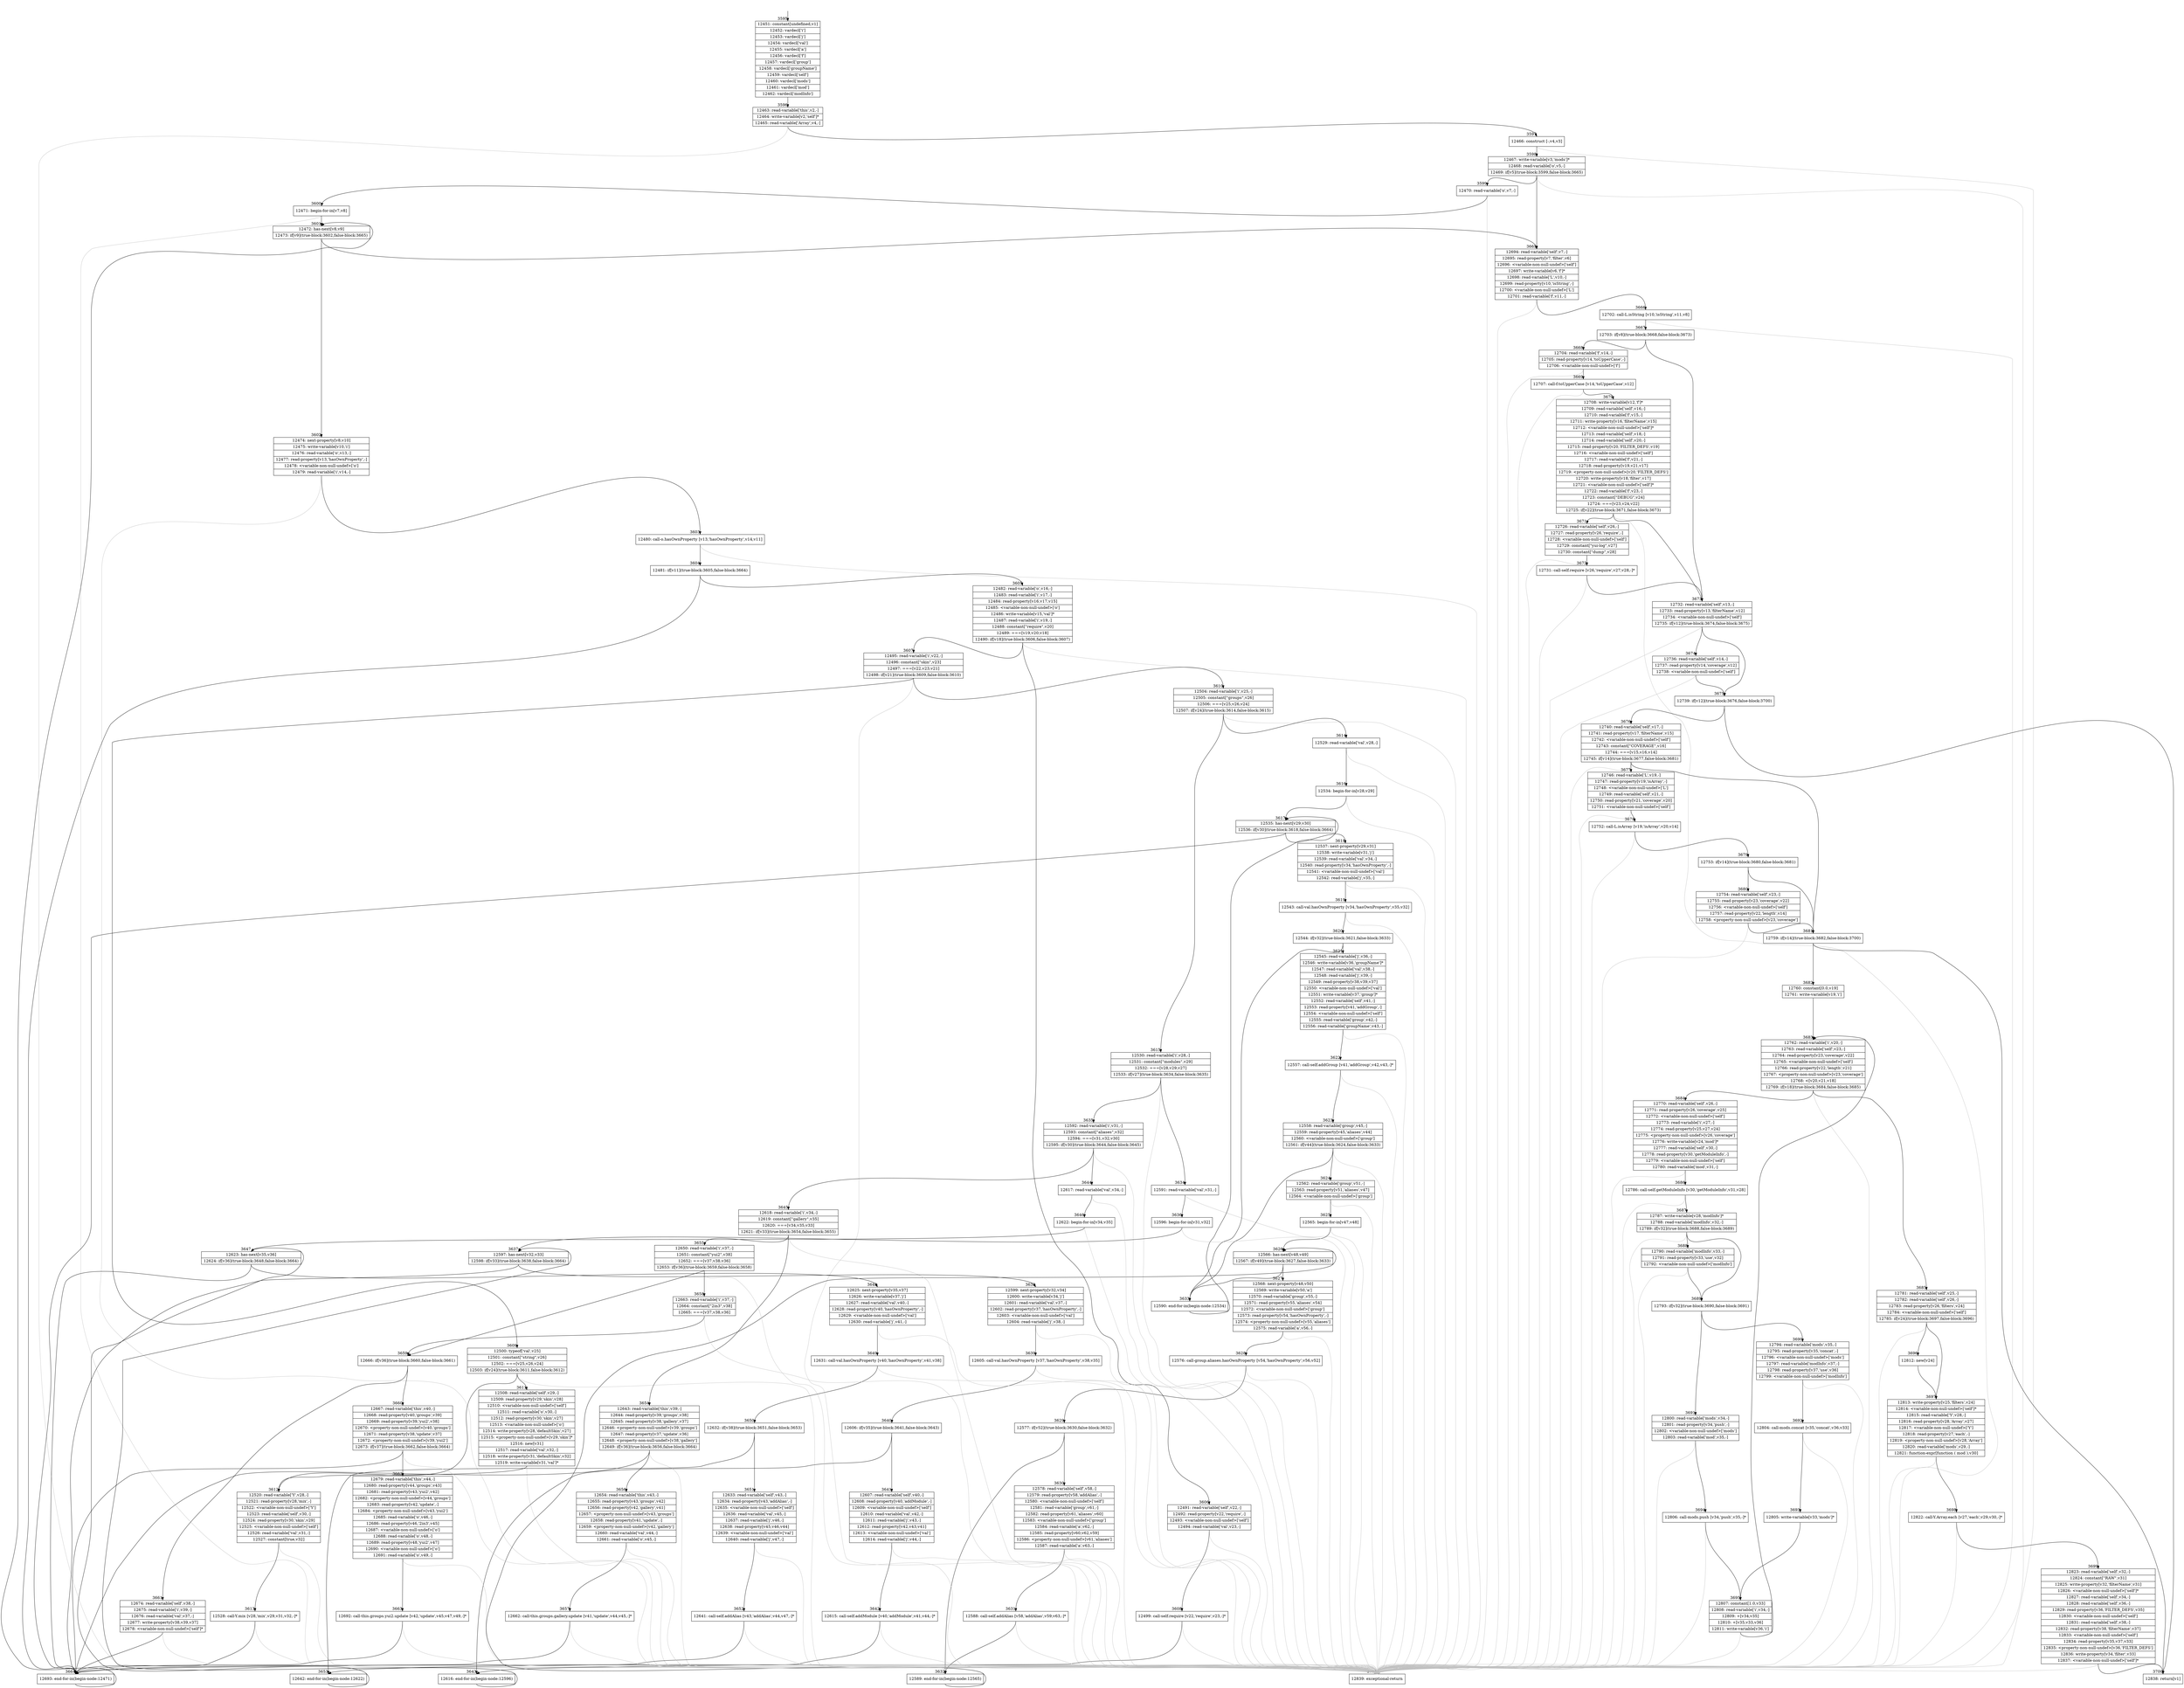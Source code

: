 digraph {
rankdir="TD"
BB_entry187[shape=none,label=""];
BB_entry187 -> BB3595 [tailport=s, headport=n, headlabel="    3595"]
BB3595 [shape=record label="{12451: constant[undefined,v1]|12452: vardecl['i']|12453: vardecl['j']|12454: vardecl['val']|12455: vardecl['a']|12456: vardecl['f']|12457: vardecl['group']|12458: vardecl['groupName']|12459: vardecl['self']|12460: vardecl['mods']|12461: vardecl['mod']|12462: vardecl['modInfo']}" ] 
BB3595 -> BB3596 [tailport=s, headport=n, headlabel="      3596"]
BB3596 [shape=record label="{12463: read-variable['this',v2,-]|12464: write-variable[v2,'self']*|12465: read-variable['Array',v4,-]}" ] 
BB3596 -> BB3597 [tailport=s, headport=n, headlabel="      3597"]
BB3596 -> BB3701 [tailport=s, headport=n, color=gray, headlabel="      3701"]
BB3597 [shape=record label="{12466: construct [-,v4,v3]}" ] 
BB3597 -> BB3598 [tailport=s, headport=n, headlabel="      3598"]
BB3597 -> BB3701 [tailport=s, headport=n, color=gray]
BB3598 [shape=record label="{12467: write-variable[v3,'mods']*|12468: read-variable['o',v5,-]|12469: if[v5](true-block:3599,false-block:3665)}" ] 
BB3598 -> BB3599 [tailport=s, headport=n, headlabel="      3599"]
BB3598 -> BB3665 [tailport=s, headport=n, headlabel="      3665"]
BB3598 -> BB3701 [tailport=s, headport=n, color=gray]
BB3599 [shape=record label="{12470: read-variable['o',v7,-]}" ] 
BB3599 -> BB3600 [tailport=s, headport=n, headlabel="      3600"]
BB3599 -> BB3701 [tailport=s, headport=n, color=gray]
BB3600 [shape=record label="{12471: begin-for-in[v7,v8]}" ] 
BB3600 -> BB3601 [tailport=s, headport=n, headlabel="      3601"]
BB3600 -> BB3701 [tailport=s, headport=n, color=gray]
BB3601 [shape=record label="{12472: has-next[v8,v9]|12473: if[v9](true-block:3602,false-block:3665)}" ] 
BB3601 -> BB3602 [tailport=s, headport=n, headlabel="      3602"]
BB3601 -> BB3665 [tailport=s, headport=n]
BB3602 [shape=record label="{12474: next-property[v8,v10]|12475: write-variable[v10,'i']|12476: read-variable['o',v13,-]|12477: read-property[v13,'hasOwnProperty',-]|12478: \<variable-non-null-undef\>['o']|12479: read-variable['i',v14,-]}" ] 
BB3602 -> BB3603 [tailport=s, headport=n, headlabel="      3603"]
BB3602 -> BB3701 [tailport=s, headport=n, color=gray]
BB3603 [shape=record label="{12480: call-o.hasOwnProperty [v13,'hasOwnProperty',v14,v11]}" ] 
BB3603 -> BB3604 [tailport=s, headport=n, headlabel="      3604"]
BB3603 -> BB3701 [tailport=s, headport=n, color=gray]
BB3604 [shape=record label="{12481: if[v11](true-block:3605,false-block:3664)}" ] 
BB3604 -> BB3605 [tailport=s, headport=n, headlabel="      3605"]
BB3604 -> BB3664 [tailport=s, headport=n, headlabel="      3664"]
BB3605 [shape=record label="{12482: read-variable['o',v16,-]|12483: read-variable['i',v17,-]|12484: read-property[v16,v17,v15]|12485: \<variable-non-null-undef\>['o']|12486: write-variable[v15,'val']*|12487: read-variable['i',v19,-]|12488: constant[\"require\",v20]|12489: ===[v19,v20,v18]|12490: if[v18](true-block:3606,false-block:3607)}" ] 
BB3605 -> BB3606 [tailport=s, headport=n, headlabel="      3606"]
BB3605 -> BB3607 [tailport=s, headport=n, headlabel="      3607"]
BB3605 -> BB3701 [tailport=s, headport=n, color=gray]
BB3606 [shape=record label="{12491: read-variable['self',v22,-]|12492: read-property[v22,'require',-]|12493: \<variable-non-null-undef\>['self']|12494: read-variable['val',v23,-]}" ] 
BB3606 -> BB3608 [tailport=s, headport=n, headlabel="      3608"]
BB3606 -> BB3701 [tailport=s, headport=n, color=gray]
BB3607 [shape=record label="{12495: read-variable['i',v22,-]|12496: constant[\"skin\",v23]|12497: ===[v22,v23,v21]|12498: if[v21](true-block:3609,false-block:3610)}" ] 
BB3607 -> BB3609 [tailport=s, headport=n, headlabel="      3609"]
BB3607 -> BB3610 [tailport=s, headport=n, headlabel="      3610"]
BB3607 -> BB3701 [tailport=s, headport=n, color=gray]
BB3608 [shape=record label="{12499: call-self.require [v22,'require',v23,-]*}" ] 
BB3608 -> BB3664 [tailport=s, headport=n]
BB3608 -> BB3701 [tailport=s, headport=n, color=gray]
BB3609 [shape=record label="{12500: typeof['val',v25]|12501: constant[\"string\",v26]|12502: ===[v25,v26,v24]|12503: if[v24](true-block:3611,false-block:3612)}" ] 
BB3609 -> BB3611 [tailport=s, headport=n, headlabel="      3611"]
BB3609 -> BB3612 [tailport=s, headport=n, headlabel="      3612"]
BB3609 -> BB3701 [tailport=s, headport=n, color=gray]
BB3610 [shape=record label="{12504: read-variable['i',v25,-]|12505: constant[\"groups\",v26]|12506: ===[v25,v26,v24]|12507: if[v24](true-block:3614,false-block:3615)}" ] 
BB3610 -> BB3614 [tailport=s, headport=n, headlabel="      3614"]
BB3610 -> BB3615 [tailport=s, headport=n, headlabel="      3615"]
BB3610 -> BB3701 [tailport=s, headport=n, color=gray]
BB3611 [shape=record label="{12508: read-variable['self',v29,-]|12509: read-property[v29,'skin',v28]|12510: \<variable-non-null-undef\>['self']|12511: read-variable['o',v30,-]|12512: read-property[v30,'skin',v27]|12513: \<variable-non-null-undef\>['o']|12514: write-property[v28,'defaultSkin',v27]|12515: \<property-non-null-undef\>[v29,'skin']*|12516: new[v31]|12517: read-variable['val',v32,-]|12518: write-property[v31,'defaultSkin',v32]|12519: write-variable[v31,'val']*}" ] 
BB3611 -> BB3612 [tailport=s, headport=n]
BB3611 -> BB3701 [tailport=s, headport=n, color=gray]
BB3612 [shape=record label="{12520: read-variable['Y',v28,-]|12521: read-property[v28,'mix',-]|12522: \<variable-non-null-undef\>['Y']|12523: read-variable['self',v30,-]|12524: read-property[v30,'skin',v29]|12525: \<variable-non-null-undef\>['self']|12526: read-variable['val',v31,-]|12527: constant[true,v32]}" ] 
BB3612 -> BB3613 [tailport=s, headport=n, headlabel="      3613"]
BB3612 -> BB3701 [tailport=s, headport=n, color=gray]
BB3613 [shape=record label="{12528: call-Y.mix [v28,'mix',v29,v31,v32,-]*}" ] 
BB3613 -> BB3664 [tailport=s, headport=n]
BB3613 -> BB3701 [tailport=s, headport=n, color=gray]
BB3614 [shape=record label="{12529: read-variable['val',v28,-]}" ] 
BB3614 -> BB3616 [tailport=s, headport=n, headlabel="      3616"]
BB3614 -> BB3701 [tailport=s, headport=n, color=gray]
BB3615 [shape=record label="{12530: read-variable['i',v28,-]|12531: constant[\"modules\",v29]|12532: ===[v28,v29,v27]|12533: if[v27](true-block:3634,false-block:3635)}" ] 
BB3615 -> BB3634 [tailport=s, headport=n, headlabel="      3634"]
BB3615 -> BB3635 [tailport=s, headport=n, headlabel="      3635"]
BB3615 -> BB3701 [tailport=s, headport=n, color=gray]
BB3616 [shape=record label="{12534: begin-for-in[v28,v29]}" ] 
BB3616 -> BB3617 [tailport=s, headport=n, headlabel="      3617"]
BB3616 -> BB3701 [tailport=s, headport=n, color=gray]
BB3617 [shape=record label="{12535: has-next[v29,v30]|12536: if[v30](true-block:3618,false-block:3664)}" ] 
BB3617 -> BB3618 [tailport=s, headport=n, headlabel="      3618"]
BB3617 -> BB3664 [tailport=s, headport=n]
BB3618 [shape=record label="{12537: next-property[v29,v31]|12538: write-variable[v31,'j']|12539: read-variable['val',v34,-]|12540: read-property[v34,'hasOwnProperty',-]|12541: \<variable-non-null-undef\>['val']|12542: read-variable['j',v35,-]}" ] 
BB3618 -> BB3619 [tailport=s, headport=n, headlabel="      3619"]
BB3618 -> BB3701 [tailport=s, headport=n, color=gray]
BB3619 [shape=record label="{12543: call-val.hasOwnProperty [v34,'hasOwnProperty',v35,v32]}" ] 
BB3619 -> BB3620 [tailport=s, headport=n, headlabel="      3620"]
BB3619 -> BB3701 [tailport=s, headport=n, color=gray]
BB3620 [shape=record label="{12544: if[v32](true-block:3621,false-block:3633)}" ] 
BB3620 -> BB3621 [tailport=s, headport=n, headlabel="      3621"]
BB3620 -> BB3633 [tailport=s, headport=n, headlabel="      3633"]
BB3621 [shape=record label="{12545: read-variable['j',v36,-]|12546: write-variable[v36,'groupName']*|12547: read-variable['val',v38,-]|12548: read-variable['j',v39,-]|12549: read-property[v38,v39,v37]|12550: \<variable-non-null-undef\>['val']|12551: write-variable[v37,'group']*|12552: read-variable['self',v41,-]|12553: read-property[v41,'addGroup',-]|12554: \<variable-non-null-undef\>['self']|12555: read-variable['group',v42,-]|12556: read-variable['groupName',v43,-]}" ] 
BB3621 -> BB3622 [tailport=s, headport=n, headlabel="      3622"]
BB3621 -> BB3701 [tailport=s, headport=n, color=gray]
BB3622 [shape=record label="{12557: call-self.addGroup [v41,'addGroup',v42,v43,-]*}" ] 
BB3622 -> BB3623 [tailport=s, headport=n, headlabel="      3623"]
BB3622 -> BB3701 [tailport=s, headport=n, color=gray]
BB3623 [shape=record label="{12558: read-variable['group',v45,-]|12559: read-property[v45,'aliases',v44]|12560: \<variable-non-null-undef\>['group']|12561: if[v44](true-block:3624,false-block:3633)}" ] 
BB3623 -> BB3624 [tailport=s, headport=n, headlabel="      3624"]
BB3623 -> BB3633 [tailport=s, headport=n]
BB3623 -> BB3701 [tailport=s, headport=n, color=gray]
BB3624 [shape=record label="{12562: read-variable['group',v51,-]|12563: read-property[v51,'aliases',v47]|12564: \<variable-non-null-undef\>['group']}" ] 
BB3624 -> BB3625 [tailport=s, headport=n, headlabel="      3625"]
BB3624 -> BB3701 [tailport=s, headport=n, color=gray]
BB3625 [shape=record label="{12565: begin-for-in[v47,v48]}" ] 
BB3625 -> BB3626 [tailport=s, headport=n, headlabel="      3626"]
BB3625 -> BB3701 [tailport=s, headport=n, color=gray]
BB3626 [shape=record label="{12566: has-next[v48,v49]|12567: if[v49](true-block:3627,false-block:3633)}" ] 
BB3626 -> BB3627 [tailport=s, headport=n, headlabel="      3627"]
BB3626 -> BB3633 [tailport=s, headport=n]
BB3627 [shape=record label="{12568: next-property[v48,v50]|12569: write-variable[v50,'a']|12570: read-variable['group',v55,-]|12571: read-property[v55,'aliases',v54]|12572: \<variable-non-null-undef\>['group']|12573: read-property[v54,'hasOwnProperty',-]|12574: \<property-non-null-undef\>[v55,'aliases']|12575: read-variable['a',v56,-]}" ] 
BB3627 -> BB3628 [tailport=s, headport=n, headlabel="      3628"]
BB3627 -> BB3701 [tailport=s, headport=n, color=gray]
BB3628 [shape=record label="{12576: call-group.aliases.hasOwnProperty [v54,'hasOwnProperty',v56,v52]}" ] 
BB3628 -> BB3629 [tailport=s, headport=n, headlabel="      3629"]
BB3628 -> BB3701 [tailport=s, headport=n, color=gray]
BB3629 [shape=record label="{12577: if[v52](true-block:3630,false-block:3632)}" ] 
BB3629 -> BB3630 [tailport=s, headport=n, headlabel="      3630"]
BB3629 -> BB3632 [tailport=s, headport=n, headlabel="      3632"]
BB3630 [shape=record label="{12578: read-variable['self',v58,-]|12579: read-property[v58,'addAlias',-]|12580: \<variable-non-null-undef\>['self']|12581: read-variable['group',v61,-]|12582: read-property[v61,'aliases',v60]|12583: \<variable-non-null-undef\>['group']|12584: read-variable['a',v62,-]|12585: read-property[v60,v62,v59]|12586: \<property-non-null-undef\>[v61,'aliases']|12587: read-variable['a',v63,-]}" ] 
BB3630 -> BB3631 [tailport=s, headport=n, headlabel="      3631"]
BB3630 -> BB3701 [tailport=s, headport=n, color=gray]
BB3631 [shape=record label="{12588: call-self.addAlias [v58,'addAlias',v59,v63,-]*}" ] 
BB3631 -> BB3632 [tailport=s, headport=n]
BB3631 -> BB3701 [tailport=s, headport=n, color=gray]
BB3632 [shape=record label="{12589: end-for-in(begin-node:12565)}" ] 
BB3632 -> BB3626 [tailport=s, headport=n]
BB3633 [shape=record label="{12590: end-for-in(begin-node:12534)}" ] 
BB3633 -> BB3617 [tailport=s, headport=n]
BB3634 [shape=record label="{12591: read-variable['val',v31,-]}" ] 
BB3634 -> BB3636 [tailport=s, headport=n, headlabel="      3636"]
BB3634 -> BB3701 [tailport=s, headport=n, color=gray]
BB3635 [shape=record label="{12592: read-variable['i',v31,-]|12593: constant[\"aliases\",v32]|12594: ===[v31,v32,v30]|12595: if[v30](true-block:3644,false-block:3645)}" ] 
BB3635 -> BB3644 [tailport=s, headport=n, headlabel="      3644"]
BB3635 -> BB3645 [tailport=s, headport=n, headlabel="      3645"]
BB3635 -> BB3701 [tailport=s, headport=n, color=gray]
BB3636 [shape=record label="{12596: begin-for-in[v31,v32]}" ] 
BB3636 -> BB3637 [tailport=s, headport=n, headlabel="      3637"]
BB3636 -> BB3701 [tailport=s, headport=n, color=gray]
BB3637 [shape=record label="{12597: has-next[v32,v33]|12598: if[v33](true-block:3638,false-block:3664)}" ] 
BB3637 -> BB3638 [tailport=s, headport=n, headlabel="      3638"]
BB3637 -> BB3664 [tailport=s, headport=n]
BB3638 [shape=record label="{12599: next-property[v32,v34]|12600: write-variable[v34,'j']|12601: read-variable['val',v37,-]|12602: read-property[v37,'hasOwnProperty',-]|12603: \<variable-non-null-undef\>['val']|12604: read-variable['j',v38,-]}" ] 
BB3638 -> BB3639 [tailport=s, headport=n, headlabel="      3639"]
BB3638 -> BB3701 [tailport=s, headport=n, color=gray]
BB3639 [shape=record label="{12605: call-val.hasOwnProperty [v37,'hasOwnProperty',v38,v35]}" ] 
BB3639 -> BB3640 [tailport=s, headport=n, headlabel="      3640"]
BB3639 -> BB3701 [tailport=s, headport=n, color=gray]
BB3640 [shape=record label="{12606: if[v35](true-block:3641,false-block:3643)}" ] 
BB3640 -> BB3641 [tailport=s, headport=n, headlabel="      3641"]
BB3640 -> BB3643 [tailport=s, headport=n, headlabel="      3643"]
BB3641 [shape=record label="{12607: read-variable['self',v40,-]|12608: read-property[v40,'addModule',-]|12609: \<variable-non-null-undef\>['self']|12610: read-variable['val',v42,-]|12611: read-variable['j',v43,-]|12612: read-property[v42,v43,v41]|12613: \<variable-non-null-undef\>['val']|12614: read-variable['j',v44,-]}" ] 
BB3641 -> BB3642 [tailport=s, headport=n, headlabel="      3642"]
BB3641 -> BB3701 [tailport=s, headport=n, color=gray]
BB3642 [shape=record label="{12615: call-self.addModule [v40,'addModule',v41,v44,-]*}" ] 
BB3642 -> BB3643 [tailport=s, headport=n]
BB3642 -> BB3701 [tailport=s, headport=n, color=gray]
BB3643 [shape=record label="{12616: end-for-in(begin-node:12596)}" ] 
BB3643 -> BB3637 [tailport=s, headport=n]
BB3644 [shape=record label="{12617: read-variable['val',v34,-]}" ] 
BB3644 -> BB3646 [tailport=s, headport=n, headlabel="      3646"]
BB3644 -> BB3701 [tailport=s, headport=n, color=gray]
BB3645 [shape=record label="{12618: read-variable['i',v34,-]|12619: constant[\"gallery\",v35]|12620: ===[v34,v35,v33]|12621: if[v33](true-block:3654,false-block:3655)}" ] 
BB3645 -> BB3654 [tailport=s, headport=n, headlabel="      3654"]
BB3645 -> BB3655 [tailport=s, headport=n, headlabel="      3655"]
BB3645 -> BB3701 [tailport=s, headport=n, color=gray]
BB3646 [shape=record label="{12622: begin-for-in[v34,v35]}" ] 
BB3646 -> BB3647 [tailport=s, headport=n, headlabel="      3647"]
BB3646 -> BB3701 [tailport=s, headport=n, color=gray]
BB3647 [shape=record label="{12623: has-next[v35,v36]|12624: if[v36](true-block:3648,false-block:3664)}" ] 
BB3647 -> BB3648 [tailport=s, headport=n, headlabel="      3648"]
BB3647 -> BB3664 [tailport=s, headport=n]
BB3648 [shape=record label="{12625: next-property[v35,v37]|12626: write-variable[v37,'j']|12627: read-variable['val',v40,-]|12628: read-property[v40,'hasOwnProperty',-]|12629: \<variable-non-null-undef\>['val']|12630: read-variable['j',v41,-]}" ] 
BB3648 -> BB3649 [tailport=s, headport=n, headlabel="      3649"]
BB3648 -> BB3701 [tailport=s, headport=n, color=gray]
BB3649 [shape=record label="{12631: call-val.hasOwnProperty [v40,'hasOwnProperty',v41,v38]}" ] 
BB3649 -> BB3650 [tailport=s, headport=n, headlabel="      3650"]
BB3649 -> BB3701 [tailport=s, headport=n, color=gray]
BB3650 [shape=record label="{12632: if[v38](true-block:3651,false-block:3653)}" ] 
BB3650 -> BB3651 [tailport=s, headport=n, headlabel="      3651"]
BB3650 -> BB3653 [tailport=s, headport=n, headlabel="      3653"]
BB3651 [shape=record label="{12633: read-variable['self',v43,-]|12634: read-property[v43,'addAlias',-]|12635: \<variable-non-null-undef\>['self']|12636: read-variable['val',v45,-]|12637: read-variable['j',v46,-]|12638: read-property[v45,v46,v44]|12639: \<variable-non-null-undef\>['val']|12640: read-variable['j',v47,-]}" ] 
BB3651 -> BB3652 [tailport=s, headport=n, headlabel="      3652"]
BB3651 -> BB3701 [tailport=s, headport=n, color=gray]
BB3652 [shape=record label="{12641: call-self.addAlias [v43,'addAlias',v44,v47,-]*}" ] 
BB3652 -> BB3653 [tailport=s, headport=n]
BB3652 -> BB3701 [tailport=s, headport=n, color=gray]
BB3653 [shape=record label="{12642: end-for-in(begin-node:12622)}" ] 
BB3653 -> BB3647 [tailport=s, headport=n]
BB3654 [shape=record label="{12643: read-variable['this',v39,-]|12644: read-property[v39,'groups',v38]|12645: read-property[v38,'gallery',v37]|12646: \<property-non-null-undef\>[v39,'groups']|12647: read-property[v37,'update',v36]|12648: \<property-non-null-undef\>[v38,'gallery']|12649: if[v36](true-block:3656,false-block:3664)}" ] 
BB3654 -> BB3656 [tailport=s, headport=n, headlabel="      3656"]
BB3654 -> BB3664 [tailport=s, headport=n]
BB3654 -> BB3701 [tailport=s, headport=n, color=gray]
BB3655 [shape=record label="{12650: read-variable['i',v37,-]|12651: constant[\"yui2\",v38]|12652: ===[v37,v38,v36]|12653: if[v36](true-block:3659,false-block:3658)}" ] 
BB3655 -> BB3659 [tailport=s, headport=n, headlabel="      3659"]
BB3655 -> BB3658 [tailport=s, headport=n, headlabel="      3658"]
BB3655 -> BB3701 [tailport=s, headport=n, color=gray]
BB3656 [shape=record label="{12654: read-variable['this',v43,-]|12655: read-property[v43,'groups',v42]|12656: read-property[v42,'gallery',v41]|12657: \<property-non-null-undef\>[v43,'groups']|12658: read-property[v41,'update',-]|12659: \<property-non-null-undef\>[v42,'gallery']|12660: read-variable['val',v44,-]|12661: read-variable['o',v45,-]}" ] 
BB3656 -> BB3657 [tailport=s, headport=n, headlabel="      3657"]
BB3656 -> BB3701 [tailport=s, headport=n, color=gray]
BB3657 [shape=record label="{12662: call-this.groups.gallery.update [v41,'update',v44,v45,-]*}" ] 
BB3657 -> BB3664 [tailport=s, headport=n]
BB3657 -> BB3701 [tailport=s, headport=n, color=gray]
BB3658 [shape=record label="{12663: read-variable['i',v37,-]|12664: constant[\"2in3\",v38]|12665: ===[v37,v38,v36]}" ] 
BB3658 -> BB3659 [tailport=s, headport=n]
BB3658 -> BB3701 [tailport=s, headport=n, color=gray]
BB3659 [shape=record label="{12666: if[v36](true-block:3660,false-block:3661)}" ] 
BB3659 -> BB3660 [tailport=s, headport=n, headlabel="      3660"]
BB3659 -> BB3661 [tailport=s, headport=n, headlabel="      3661"]
BB3660 [shape=record label="{12667: read-variable['this',v40,-]|12668: read-property[v40,'groups',v39]|12669: read-property[v39,'yui2',v38]|12670: \<property-non-null-undef\>[v40,'groups']|12671: read-property[v38,'update',v37]|12672: \<property-non-null-undef\>[v39,'yui2']|12673: if[v37](true-block:3662,false-block:3664)}" ] 
BB3660 -> BB3662 [tailport=s, headport=n, headlabel="      3662"]
BB3660 -> BB3664 [tailport=s, headport=n]
BB3660 -> BB3701 [tailport=s, headport=n, color=gray]
BB3661 [shape=record label="{12674: read-variable['self',v38,-]|12675: read-variable['i',v39,-]|12676: read-variable['val',v37,-]|12677: write-property[v38,v39,v37]|12678: \<variable-non-null-undef\>['self']*}" ] 
BB3661 -> BB3664 [tailport=s, headport=n]
BB3661 -> BB3701 [tailport=s, headport=n, color=gray]
BB3662 [shape=record label="{12679: read-variable['this',v44,-]|12680: read-property[v44,'groups',v43]|12681: read-property[v43,'yui2',v42]|12682: \<property-non-null-undef\>[v44,'groups']|12683: read-property[v42,'update',-]|12684: \<property-non-null-undef\>[v43,'yui2']|12685: read-variable['o',v46,-]|12686: read-property[v46,'2in3',v45]|12687: \<variable-non-null-undef\>['o']|12688: read-variable['o',v48,-]|12689: read-property[v48,'yui2',v47]|12690: \<variable-non-null-undef\>['o']|12691: read-variable['o',v49,-]}" ] 
BB3662 -> BB3663 [tailport=s, headport=n, headlabel="      3663"]
BB3662 -> BB3701 [tailport=s, headport=n, color=gray]
BB3663 [shape=record label="{12692: call-this.groups.yui2.update [v42,'update',v45,v47,v49,-]*}" ] 
BB3663 -> BB3664 [tailport=s, headport=n]
BB3663 -> BB3701 [tailport=s, headport=n, color=gray]
BB3664 [shape=record label="{12693: end-for-in(begin-node:12471)}" ] 
BB3664 -> BB3601 [tailport=s, headport=n]
BB3665 [shape=record label="{12694: read-variable['self',v7,-]|12695: read-property[v7,'filter',v6]|12696: \<variable-non-null-undef\>['self']|12697: write-variable[v6,'f']*|12698: read-variable['L',v10,-]|12699: read-property[v10,'isString',-]|12700: \<variable-non-null-undef\>['L']|12701: read-variable['f',v11,-]}" ] 
BB3665 -> BB3666 [tailport=s, headport=n, headlabel="      3666"]
BB3665 -> BB3701 [tailport=s, headport=n, color=gray]
BB3666 [shape=record label="{12702: call-L.isString [v10,'isString',v11,v8]}" ] 
BB3666 -> BB3667 [tailport=s, headport=n, headlabel="      3667"]
BB3666 -> BB3701 [tailport=s, headport=n, color=gray]
BB3667 [shape=record label="{12703: if[v8](true-block:3668,false-block:3673)}" ] 
BB3667 -> BB3668 [tailport=s, headport=n, headlabel="      3668"]
BB3667 -> BB3673 [tailport=s, headport=n, headlabel="      3673"]
BB3668 [shape=record label="{12704: read-variable['f',v14,-]|12705: read-property[v14,'toUpperCase',-]|12706: \<variable-non-null-undef\>['f']}" ] 
BB3668 -> BB3669 [tailport=s, headport=n, headlabel="      3669"]
BB3668 -> BB3701 [tailport=s, headport=n, color=gray]
BB3669 [shape=record label="{12707: call-f.toUpperCase [v14,'toUpperCase',v12]}" ] 
BB3669 -> BB3670 [tailport=s, headport=n, headlabel="      3670"]
BB3669 -> BB3701 [tailport=s, headport=n, color=gray]
BB3670 [shape=record label="{12708: write-variable[v12,'f']*|12709: read-variable['self',v16,-]|12710: read-variable['f',v15,-]|12711: write-property[v16,'filterName',v15]|12712: \<variable-non-null-undef\>['self']*|12713: read-variable['self',v18,-]|12714: read-variable['self',v20,-]|12715: read-property[v20,'FILTER_DEFS',v19]|12716: \<variable-non-null-undef\>['self']|12717: read-variable['f',v21,-]|12718: read-property[v19,v21,v17]|12719: \<property-non-null-undef\>[v20,'FILTER_DEFS']|12720: write-property[v18,'filter',v17]|12721: \<variable-non-null-undef\>['self']*|12722: read-variable['f',v23,-]|12723: constant[\"DEBUG\",v24]|12724: ===[v23,v24,v22]|12725: if[v22](true-block:3671,false-block:3673)}" ] 
BB3670 -> BB3671 [tailport=s, headport=n, headlabel="      3671"]
BB3670 -> BB3673 [tailport=s, headport=n]
BB3670 -> BB3701 [tailport=s, headport=n, color=gray]
BB3671 [shape=record label="{12726: read-variable['self',v26,-]|12727: read-property[v26,'require',-]|12728: \<variable-non-null-undef\>['self']|12729: constant[\"yui-log\",v27]|12730: constant[\"dump\",v28]}" ] 
BB3671 -> BB3672 [tailport=s, headport=n, headlabel="      3672"]
BB3671 -> BB3701 [tailport=s, headport=n, color=gray]
BB3672 [shape=record label="{12731: call-self.require [v26,'require',v27,v28,-]*}" ] 
BB3672 -> BB3673 [tailport=s, headport=n]
BB3672 -> BB3701 [tailport=s, headport=n, color=gray]
BB3673 [shape=record label="{12732: read-variable['self',v13,-]|12733: read-property[v13,'filterName',v12]|12734: \<variable-non-null-undef\>['self']|12735: if[v12](true-block:3674,false-block:3675)}" ] 
BB3673 -> BB3675 [tailport=s, headport=n, headlabel="      3675"]
BB3673 -> BB3674 [tailport=s, headport=n, headlabel="      3674"]
BB3673 -> BB3701 [tailport=s, headport=n, color=gray]
BB3674 [shape=record label="{12736: read-variable['self',v14,-]|12737: read-property[v14,'coverage',v12]|12738: \<variable-non-null-undef\>['self']}" ] 
BB3674 -> BB3675 [tailport=s, headport=n]
BB3674 -> BB3701 [tailport=s, headport=n, color=gray]
BB3675 [shape=record label="{12739: if[v12](true-block:3676,false-block:3700)}" ] 
BB3675 -> BB3676 [tailport=s, headport=n, headlabel="      3676"]
BB3675 -> BB3700 [tailport=s, headport=n, headlabel="      3700"]
BB3676 [shape=record label="{12740: read-variable['self',v17,-]|12741: read-property[v17,'filterName',v15]|12742: \<variable-non-null-undef\>['self']|12743: constant[\"COVERAGE\",v16]|12744: ===[v15,v16,v14]|12745: if[v14](true-block:3677,false-block:3681)}" ] 
BB3676 -> BB3681 [tailport=s, headport=n, headlabel="      3681"]
BB3676 -> BB3677 [tailport=s, headport=n, headlabel="      3677"]
BB3676 -> BB3701 [tailport=s, headport=n, color=gray]
BB3677 [shape=record label="{12746: read-variable['L',v19,-]|12747: read-property[v19,'isArray',-]|12748: \<variable-non-null-undef\>['L']|12749: read-variable['self',v21,-]|12750: read-property[v21,'coverage',v20]|12751: \<variable-non-null-undef\>['self']}" ] 
BB3677 -> BB3678 [tailport=s, headport=n, headlabel="      3678"]
BB3677 -> BB3701 [tailport=s, headport=n, color=gray]
BB3678 [shape=record label="{12752: call-L.isArray [v19,'isArray',v20,v14]}" ] 
BB3678 -> BB3679 [tailport=s, headport=n, headlabel="      3679"]
BB3678 -> BB3701 [tailport=s, headport=n, color=gray]
BB3679 [shape=record label="{12753: if[v14](true-block:3680,false-block:3681)}" ] 
BB3679 -> BB3681 [tailport=s, headport=n]
BB3679 -> BB3680 [tailport=s, headport=n, headlabel="      3680"]
BB3680 [shape=record label="{12754: read-variable['self',v23,-]|12755: read-property[v23,'coverage',v22]|12756: \<variable-non-null-undef\>['self']|12757: read-property[v22,'length',v14]|12758: \<property-non-null-undef\>[v23,'coverage']}" ] 
BB3680 -> BB3681 [tailport=s, headport=n]
BB3680 -> BB3701 [tailport=s, headport=n, color=gray]
BB3681 [shape=record label="{12759: if[v14](true-block:3682,false-block:3700)}" ] 
BB3681 -> BB3682 [tailport=s, headport=n, headlabel="      3682"]
BB3681 -> BB3700 [tailport=s, headport=n]
BB3682 [shape=record label="{12760: constant[0.0,v19]|12761: write-variable[v19,'i']}" ] 
BB3682 -> BB3683 [tailport=s, headport=n, headlabel="      3683"]
BB3683 [shape=record label="{12762: read-variable['i',v20,-]|12763: read-variable['self',v23,-]|12764: read-property[v23,'coverage',v22]|12765: \<variable-non-null-undef\>['self']|12766: read-property[v22,'length',v21]|12767: \<property-non-null-undef\>[v23,'coverage']|12768: \<[v20,v21,v18]|12769: if[v18](true-block:3684,false-block:3685)}" ] 
BB3683 -> BB3684 [tailport=s, headport=n, headlabel="      3684"]
BB3683 -> BB3685 [tailport=s, headport=n, headlabel="      3685"]
BB3683 -> BB3701 [tailport=s, headport=n, color=gray]
BB3684 [shape=record label="{12770: read-variable['self',v26,-]|12771: read-property[v26,'coverage',v25]|12772: \<variable-non-null-undef\>['self']|12773: read-variable['i',v27,-]|12774: read-property[v25,v27,v24]|12775: \<property-non-null-undef\>[v26,'coverage']|12776: write-variable[v24,'mod']*|12777: read-variable['self',v30,-]|12778: read-property[v30,'getModuleInfo',-]|12779: \<variable-non-null-undef\>['self']|12780: read-variable['mod',v31,-]}" ] 
BB3684 -> BB3686 [tailport=s, headport=n, headlabel="      3686"]
BB3684 -> BB3701 [tailport=s, headport=n, color=gray]
BB3685 [shape=record label="{12781: read-variable['self',v25,-]|12782: read-variable['self',v26,-]|12783: read-property[v26,'filters',v24]|12784: \<variable-non-null-undef\>['self']|12785: if[v24](true-block:3697,false-block:3696)}" ] 
BB3685 -> BB3697 [tailport=s, headport=n, headlabel="      3697"]
BB3685 -> BB3696 [tailport=s, headport=n, headlabel="      3696"]
BB3685 -> BB3701 [tailport=s, headport=n, color=gray]
BB3686 [shape=record label="{12786: call-self.getModuleInfo [v30,'getModuleInfo',v31,v28]}" ] 
BB3686 -> BB3687 [tailport=s, headport=n, headlabel="      3687"]
BB3686 -> BB3701 [tailport=s, headport=n, color=gray]
BB3687 [shape=record label="{12787: write-variable[v28,'modInfo']*|12788: read-variable['modInfo',v32,-]|12789: if[v32](true-block:3688,false-block:3689)}" ] 
BB3687 -> BB3689 [tailport=s, headport=n, headlabel="      3689"]
BB3687 -> BB3688 [tailport=s, headport=n, headlabel="      3688"]
BB3687 -> BB3701 [tailport=s, headport=n, color=gray]
BB3688 [shape=record label="{12790: read-variable['modInfo',v33,-]|12791: read-property[v33,'use',v32]|12792: \<variable-non-null-undef\>['modInfo']}" ] 
BB3688 -> BB3689 [tailport=s, headport=n]
BB3688 -> BB3701 [tailport=s, headport=n, color=gray]
BB3689 [shape=record label="{12793: if[v32](true-block:3690,false-block:3691)}" ] 
BB3689 -> BB3690 [tailport=s, headport=n, headlabel="      3690"]
BB3689 -> BB3691 [tailport=s, headport=n, headlabel="      3691"]
BB3690 [shape=record label="{12794: read-variable['mods',v35,-]|12795: read-property[v35,'concat',-]|12796: \<variable-non-null-undef\>['mods']|12797: read-variable['modInfo',v37,-]|12798: read-property[v37,'use',v36]|12799: \<variable-non-null-undef\>['modInfo']}" ] 
BB3690 -> BB3692 [tailport=s, headport=n, headlabel="      3692"]
BB3690 -> BB3701 [tailport=s, headport=n, color=gray]
BB3691 [shape=record label="{12800: read-variable['mods',v34,-]|12801: read-property[v34,'push',-]|12802: \<variable-non-null-undef\>['mods']|12803: read-variable['mod',v35,-]}" ] 
BB3691 -> BB3694 [tailport=s, headport=n, headlabel="      3694"]
BB3691 -> BB3701 [tailport=s, headport=n, color=gray]
BB3692 [shape=record label="{12804: call-mods.concat [v35,'concat',v36,v33]}" ] 
BB3692 -> BB3693 [tailport=s, headport=n, headlabel="      3693"]
BB3692 -> BB3701 [tailport=s, headport=n, color=gray]
BB3693 [shape=record label="{12805: write-variable[v33,'mods']*}" ] 
BB3693 -> BB3695 [tailport=s, headport=n, headlabel="      3695"]
BB3694 [shape=record label="{12806: call-mods.push [v34,'push',v35,-]*}" ] 
BB3694 -> BB3695 [tailport=s, headport=n]
BB3694 -> BB3701 [tailport=s, headport=n, color=gray]
BB3695 [shape=record label="{12807: constant[1.0,v33]|12808: read-variable['i',v34,-]|12809: +[v34,v35]|12810: +[v35,v33,v36]|12811: write-variable[v36,'i']}" ] 
BB3695 -> BB3683 [tailport=s, headport=n]
BB3695 -> BB3701 [tailport=s, headport=n, color=gray]
BB3696 [shape=record label="{12812: new[v24]}" ] 
BB3696 -> BB3697 [tailport=s, headport=n]
BB3697 [shape=record label="{12813: write-property[v25,'filters',v24]|12814: \<variable-non-null-undef\>['self']*|12815: read-variable['Y',v28,-]|12816: read-property[v28,'Array',v27]|12817: \<variable-non-null-undef\>['Y']|12818: read-property[v27,'each',-]|12819: \<property-non-null-undef\>[v28,'Array']|12820: read-variable['mods',v29,-]|12821: function-expr[function ( mod ),v30]}" ] 
BB3697 -> BB3698 [tailport=s, headport=n, headlabel="      3698"]
BB3697 -> BB3701 [tailport=s, headport=n, color=gray]
BB3698 [shape=record label="{12822: call-Y.Array.each [v27,'each',v29,v30,-]*}" ] 
BB3698 -> BB3699 [tailport=s, headport=n, headlabel="      3699"]
BB3698 -> BB3701 [tailport=s, headport=n, color=gray]
BB3699 [shape=record label="{12823: read-variable['self',v32,-]|12824: constant[\"RAW\",v31]|12825: write-property[v32,'filterName',v31]|12826: \<variable-non-null-undef\>['self']*|12827: read-variable['self',v34,-]|12828: read-variable['self',v36,-]|12829: read-property[v36,'FILTER_DEFS',v35]|12830: \<variable-non-null-undef\>['self']|12831: read-variable['self',v38,-]|12832: read-property[v38,'filterName',v37]|12833: \<variable-non-null-undef\>['self']|12834: read-property[v35,v37,v33]|12835: \<property-non-null-undef\>[v36,'FILTER_DEFS']|12836: write-property[v34,'filter',v33]|12837: \<variable-non-null-undef\>['self']*}" ] 
BB3699 -> BB3700 [tailport=s, headport=n]
BB3699 -> BB3701 [tailport=s, headport=n, color=gray]
BB3700 [shape=record label="{12838: return[v1]}" ] 
BB3701 [shape=record label="{12839: exceptional-return}" ] 
//#$~ 6541
}
